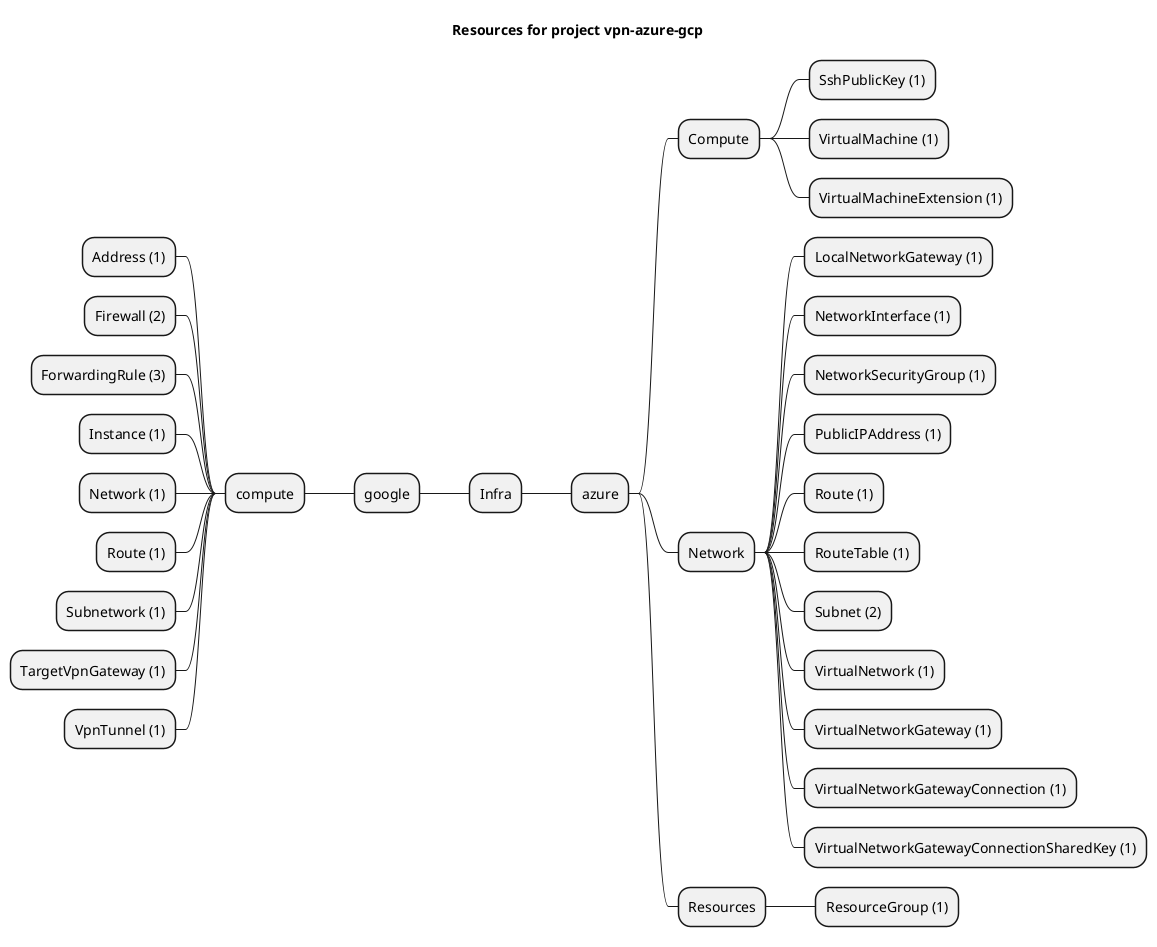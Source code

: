 @startmindmap
title Resources for project vpn-azure-gcp
skinparam monochrome true
+ Infra
++ azure
+++ Compute
++++ SshPublicKey (1)
++++ VirtualMachine (1)
++++ VirtualMachineExtension (1)
+++ Network
++++ LocalNetworkGateway (1)
++++ NetworkInterface (1)
++++ NetworkSecurityGroup (1)
++++ PublicIPAddress (1)
++++ Route (1)
++++ RouteTable (1)
++++ Subnet (2)
++++ VirtualNetwork (1)
++++ VirtualNetworkGateway (1)
++++ VirtualNetworkGatewayConnection (1)
++++ VirtualNetworkGatewayConnectionSharedKey (1)
+++ Resources
++++ ResourceGroup (1)
-- google
--- compute
---- Address (1)
---- Firewall (2)
---- ForwardingRule (3)
---- Instance (1)
---- Network (1)
---- Route (1)
---- Subnetwork (1)
---- TargetVpnGateway (1)
---- VpnTunnel (1)
@endmindmap